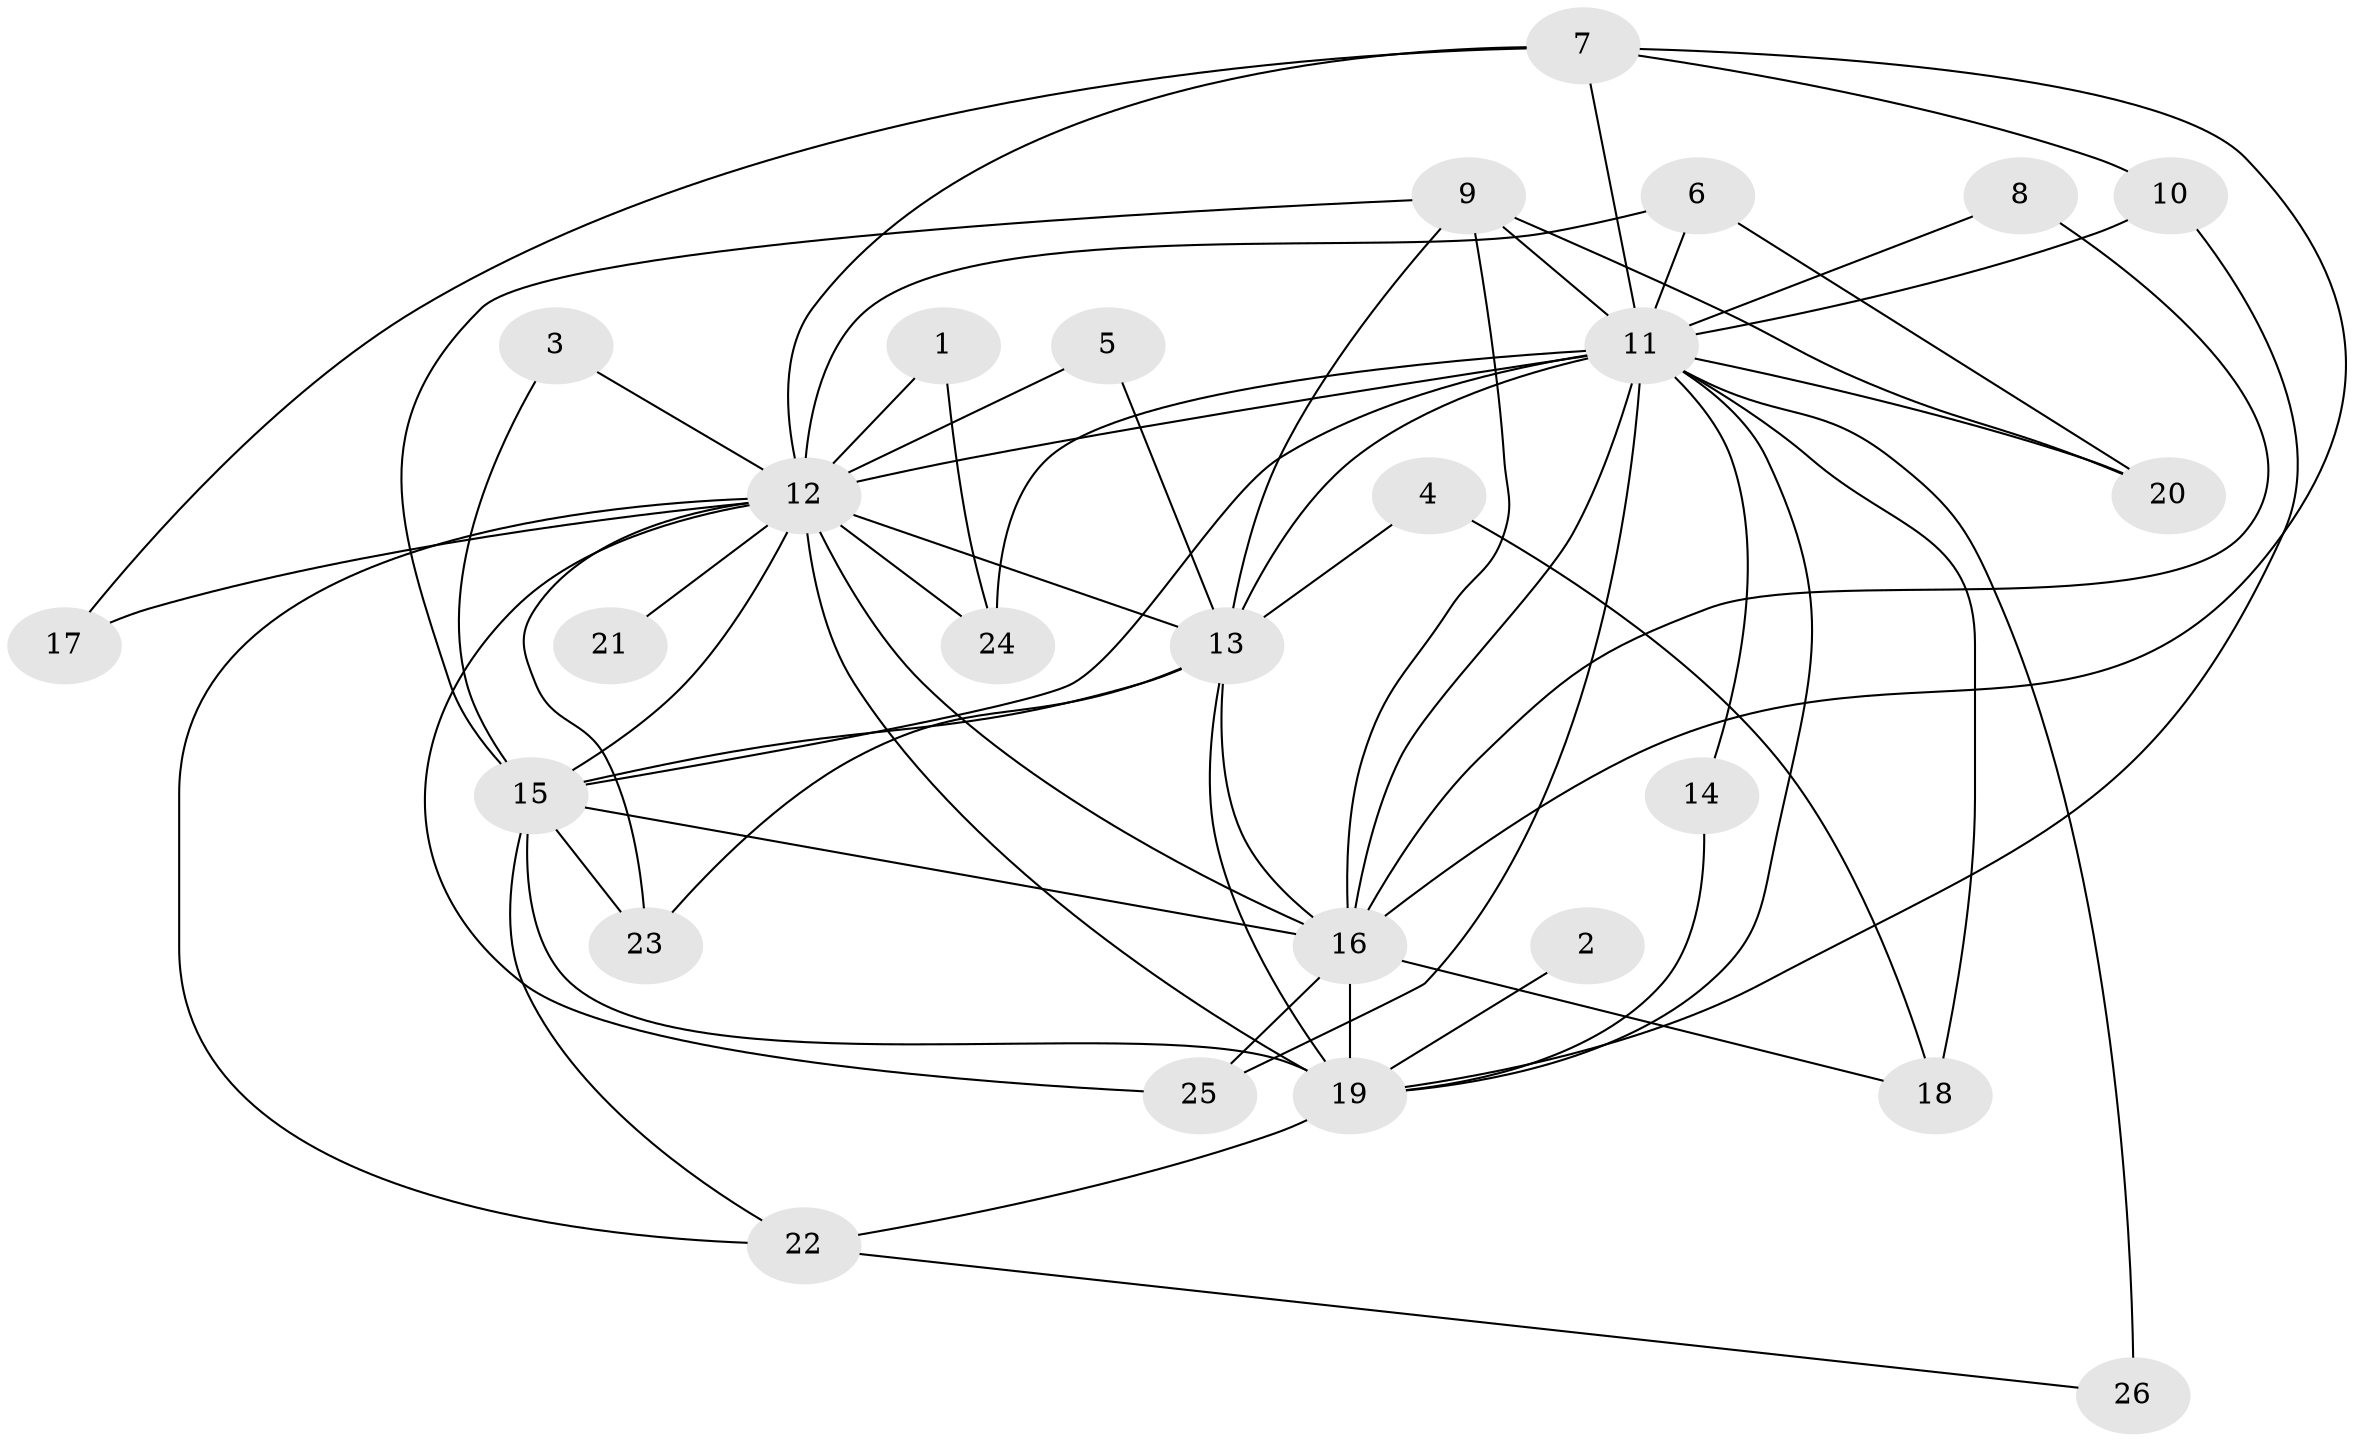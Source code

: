 // original degree distribution, {17: 0.057692307692307696, 22: 0.019230769230769232, 11: 0.038461538461538464, 13: 0.019230769230769232, 14: 0.038461538461538464, 15: 0.019230769230769232, 4: 0.057692307692307696, 2: 0.5384615384615384, 3: 0.15384615384615385, 5: 0.057692307692307696}
// Generated by graph-tools (version 1.1) at 2025/49/03/09/25 03:49:36]
// undirected, 26 vertices, 61 edges
graph export_dot {
graph [start="1"]
  node [color=gray90,style=filled];
  1;
  2;
  3;
  4;
  5;
  6;
  7;
  8;
  9;
  10;
  11;
  12;
  13;
  14;
  15;
  16;
  17;
  18;
  19;
  20;
  21;
  22;
  23;
  24;
  25;
  26;
  1 -- 12 [weight=1.0];
  1 -- 24 [weight=1.0];
  2 -- 19 [weight=2.0];
  3 -- 12 [weight=1.0];
  3 -- 15 [weight=1.0];
  4 -- 13 [weight=1.0];
  4 -- 18 [weight=1.0];
  5 -- 12 [weight=1.0];
  5 -- 13 [weight=1.0];
  6 -- 11 [weight=2.0];
  6 -- 12 [weight=1.0];
  6 -- 20 [weight=1.0];
  7 -- 10 [weight=1.0];
  7 -- 11 [weight=1.0];
  7 -- 12 [weight=1.0];
  7 -- 16 [weight=1.0];
  7 -- 17 [weight=1.0];
  8 -- 11 [weight=1.0];
  8 -- 16 [weight=2.0];
  9 -- 11 [weight=1.0];
  9 -- 13 [weight=1.0];
  9 -- 15 [weight=1.0];
  9 -- 16 [weight=1.0];
  9 -- 20 [weight=1.0];
  10 -- 11 [weight=1.0];
  10 -- 19 [weight=1.0];
  11 -- 12 [weight=6.0];
  11 -- 13 [weight=3.0];
  11 -- 14 [weight=1.0];
  11 -- 15 [weight=3.0];
  11 -- 16 [weight=4.0];
  11 -- 18 [weight=2.0];
  11 -- 19 [weight=6.0];
  11 -- 20 [weight=1.0];
  11 -- 24 [weight=2.0];
  11 -- 25 [weight=1.0];
  11 -- 26 [weight=2.0];
  12 -- 13 [weight=3.0];
  12 -- 15 [weight=2.0];
  12 -- 16 [weight=3.0];
  12 -- 17 [weight=1.0];
  12 -- 19 [weight=4.0];
  12 -- 21 [weight=1.0];
  12 -- 22 [weight=1.0];
  12 -- 23 [weight=1.0];
  12 -- 24 [weight=1.0];
  12 -- 25 [weight=1.0];
  13 -- 15 [weight=1.0];
  13 -- 16 [weight=1.0];
  13 -- 19 [weight=2.0];
  13 -- 23 [weight=1.0];
  14 -- 19 [weight=1.0];
  15 -- 16 [weight=1.0];
  15 -- 19 [weight=2.0];
  15 -- 22 [weight=1.0];
  15 -- 23 [weight=1.0];
  16 -- 18 [weight=1.0];
  16 -- 19 [weight=3.0];
  16 -- 25 [weight=1.0];
  19 -- 22 [weight=1.0];
  22 -- 26 [weight=1.0];
}
